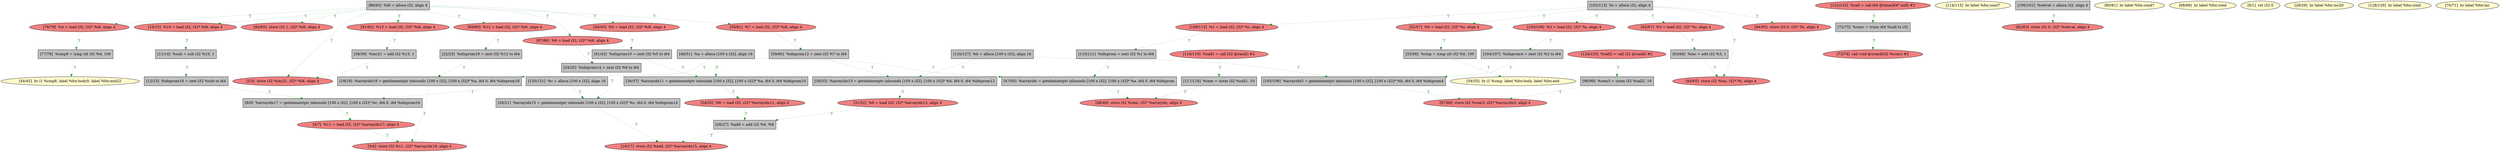 
digraph G {


node128 [fillcolor=grey,label="[12/13]  %idxprom16 = zext i32 %sub to i64",shape=rectangle,style=filled ]
node125 [fillcolor=grey,label="[126/127]  %b = alloca [100 x i32], align 16",shape=rectangle,style=filled ]
node124 [fillcolor=lightcoral,label="[97/98]  store i32 %rem3, i32* %arrayidx5, align 4",shape=ellipse,style=filled ]
node121 [fillcolor=lightcoral,label="[91/92]  %13 = load i32, i32* %i6, align 4",shape=ellipse,style=filled ]
node119 [fillcolor=grey,label="[47/50]  %arrayidx = getelementptr inbounds [100 x i32], [100 x i32]* %a, i64 0, i64 %idxprom",shape=rectangle,style=filled ]
node118 [fillcolor=grey,label="[53/56]  %cmp = icmp ult i32 %0, 100",shape=rectangle,style=filled ]
node120 [fillcolor=lightcoral,label="[48/49]  store i32 %rem, i32* %arrayidx, align 4",shape=ellipse,style=filled ]
node117 [fillcolor=grey,label="[110/111]  %idxprom = zext i32 %1 to i64",shape=rectangle,style=filled ]
node115 [fillcolor=grey,label="[120/121]  %c = alloca [100 x i32], align 16",shape=rectangle,style=filled ]
node113 [fillcolor=lightcoral,label="[89/90]  %12 = load i32, i32* %i6, align 4",shape=ellipse,style=filled ]
node112 [fillcolor=grey,label="[117/118]  %rem = urem i32 %call1, 10",shape=rectangle,style=filled ]
node110 [fillcolor=lightcoral,label="[73/74]  call void @srand(i32 %conv) #2",shape=ellipse,style=filled ]
node108 [fillcolor=lightcoral,label="[109/112]  %1 = load i32, i32* %i, align 4",shape=ellipse,style=filled ]
node106 [fillcolor=grey,label="[105/106]  %arrayidx5 = getelementptr inbounds [100 x i32], [100 x i32]* %b, i64 0, i64 %idxprom4",shape=rectangle,style=filled ]
node105 [fillcolor=grey,label="[11/14]  %sub = sub i32 %10, 1",shape=rectangle,style=filled ]
node104 [fillcolor=lightcoral,label="[103/108]  %2 = load i32, i32* %i, align 4",shape=ellipse,style=filled ]
node103 [fillcolor=grey,label="[102/113]  %i = alloca i32, align 4",shape=rectangle,style=filled ]
node101 [fillcolor=lightcoral,label="[64/65]  store i32 %inc, i32* %i, align 4",shape=ellipse,style=filled ]
node79 [fillcolor=lightcoral,label="[34/35]  %6 = load i32, i32* %arrayidx11, align 4",shape=ellipse,style=filled ]
node80 [fillcolor=grey,label="[36/37]  %arrayidx11 = getelementptr inbounds [100 x i32], [100 x i32]* %a, i64 0, i64 %idxprom10",shape=rectangle,style=filled ]
node78 [fillcolor=grey,label="[30/33]  %arrayidx13 = getelementptr inbounds [100 x i32], [100 x i32]* %b, i64 0, i64 %idxprom12",shape=rectangle,style=filled ]
node109 [fillcolor=lemonchiffon,label="[114/115]  br label %for.cond7",shape=ellipse,style=filled ]
node74 [fillcolor=grey,label="[22/23]  %idxprom18 = zext i32 %12 to i64",shape=rectangle,style=filled ]
node129 [fillcolor=grey,label="[77/78]  %cmp8 = icmp ult i32 %4, 100",shape=rectangle,style=filled ]
node72 [fillcolor=grey,label="[18/19]  %arrayidx19 = getelementptr inbounds [100 x i32], [100 x i32]* %a, i64 0, i64 %idxprom18",shape=rectangle,style=filled ]
node123 [fillcolor=lightcoral,label="[31/32]  %8 = load i32, i32* %arrayidx13, align 4",shape=ellipse,style=filled ]
node75 [fillcolor=grey,label="[24/25]  %idxprom14 = zext i32 %9 to i64",shape=rectangle,style=filled ]
node86 [fillcolor=lemonchiffon,label="[54/55]  br i1 %cmp, label %for.body, label %for.end",shape=ellipse,style=filled ]
node90 [fillcolor=grey,label="[59/60]  %idxprom12 = zext i32 %7 to i64",shape=rectangle,style=filled ]
node71 [fillcolor=lightcoral,label="[16/17]  store i32 %add, i32* %arrayidx15, align 4",shape=ellipse,style=filled ]
node126 [fillcolor=grey,label="[104/107]  %idxprom4 = zext i32 %2 to i64",shape=rectangle,style=filled ]
node92 [fillcolor=grey,label="[72/75]  %conv = trunc i64 %call to i32",shape=rectangle,style=filled ]
node73 [fillcolor=grey,label="[20/21]  %arrayidx15 = getelementptr inbounds [100 x i32], [100 x i32]* %c, i64 0, i64 %idxprom14",shape=rectangle,style=filled ]
node68 [fillcolor=grey,label="[8/9]  %arrayidx17 = getelementptr inbounds [100 x i32], [100 x i32]* %c, i64 0, i64 %idxprom16",shape=rectangle,style=filled ]
node66 [fillcolor=lightcoral,label="[2/3]  store i32 %inc21, i32* %i6, align 4",shape=ellipse,style=filled ]
node76 [fillcolor=grey,label="[26/27]  %add = add i32 %6, %8",shape=rectangle,style=filled ]
node102 [fillcolor=grey,label="[100/101]  %retval = alloca i32, align 4",shape=rectangle,style=filled ]
node70 [fillcolor=lightcoral,label="[5/6]  store i32 %11, i32* %arrayidx19, align 4",shape=ellipse,style=filled ]
node82 [fillcolor=lightcoral,label="[40/43]  %5 = load i32, i32* %i6, align 4",shape=ellipse,style=filled ]
node94 [fillcolor=lemonchiffon,label="[80/81]  br label %for.cond7",shape=ellipse,style=filled ]
node116 [fillcolor=lightcoral,label="[122/123]  %call = call i64 @time(i64* null) #2",shape=ellipse,style=filled ]
node69 [fillcolor=lightcoral,label="[10/15]  %10 = load i32, i32* %i6, align 4",shape=ellipse,style=filled ]
node81 [fillcolor=grey,label="[38/39]  %inc21 = add i32 %13, 1",shape=rectangle,style=filled ]
node84 [fillcolor=grey,label="[46/51]  %a = alloca [100 x i32], align 16",shape=rectangle,style=filled ]
node83 [fillcolor=lemonchiffon,label="[44/45]  br i1 %cmp8, label %for.body9, label %for.end22",shape=ellipse,style=filled ]
node85 [fillcolor=lightcoral,label="[52/57]  %0 = load i32, i32* %i, align 4",shape=ellipse,style=filled ]
node87 [fillcolor=lightcoral,label="[58/61]  %7 = load i32, i32* %i6, align 4",shape=ellipse,style=filled ]
node114 [fillcolor=lightcoral,label="[87/88]  %9 = load i32, i32* %i6, align 4",shape=ellipse,style=filled ]
node93 [fillcolor=lightcoral,label="[76/79]  %4 = load i32, i32* %i6, align 4",shape=ellipse,style=filled ]
node88 [fillcolor=lightcoral,label="[62/67]  %3 = load i32, i32* %i, align 4",shape=ellipse,style=filled ]
node122 [fillcolor=lightcoral,label="[124/125]  %call2 = call i32 @rand() #2",shape=ellipse,style=filled ]
node89 [fillcolor=lemonchiffon,label="[68/69]  br label %for.cond",shape=ellipse,style=filled ]
node111 [fillcolor=lightcoral,label="[116/119]  %call1 = call i32 @rand() #2",shape=ellipse,style=filled ]
node99 [fillcolor=lightcoral,label="[94/95]  store i32 0, i32* %i, align 4",shape=ellipse,style=filled ]
node65 [fillcolor=lemonchiffon,label="[0/1]  ret i32 0",shape=ellipse,style=filled ]
node95 [fillcolor=lightcoral,label="[82/83]  store i32 0, i32* %retval, align 4",shape=ellipse,style=filled ]
node77 [fillcolor=lemonchiffon,label="[28/29]  br label %for.inc20",shape=ellipse,style=filled ]
node98 [fillcolor=grey,label="[86/93]  %i6 = alloca i32, align 4",shape=rectangle,style=filled ]
node127 [fillcolor=lemonchiffon,label="[128/129]  br label %for.cond",shape=ellipse,style=filled ]
node67 [fillcolor=lightcoral,label="[4/7]  %11 = load i32, i32* %arrayidx17, align 4",shape=ellipse,style=filled ]
node96 [fillcolor=grey,label="[63/66]  %inc = add i32 %3, 1",shape=rectangle,style=filled ]
node100 [fillcolor=grey,label="[96/99]  %rem3 = urem i32 %call2, 10",shape=rectangle,style=filled ]
node107 [fillcolor=grey,label="[41/42]  %idxprom10 = zext i32 %5 to i64",shape=rectangle,style=filled ]
node91 [fillcolor=lemonchiffon,label="[70/71]  br label %for.inc",shape=ellipse,style=filled ]
node97 [fillcolor=lightcoral,label="[84/85]  store i32 1, i32* %i6, align 4",shape=ellipse,style=filled ]

node116->node92 [style=dotted,color=forestgreen,label="T",fontcolor=forestgreen ]
node112->node120 [style=dotted,color=forestgreen,label="T",fontcolor=forestgreen ]
node123->node76 [style=dotted,color=forestgreen,label="T",fontcolor=forestgreen ]
node73->node71 [style=dotted,color=forestgreen,label="T",fontcolor=forestgreen ]
node85->node118 [style=dotted,color=forestgreen,label="T",fontcolor=forestgreen ]
node125->node106 [style=dotted,color=forestgreen,label="T",fontcolor=forestgreen ]
node100->node124 [style=dotted,color=forestgreen,label="T",fontcolor=forestgreen ]
node117->node119 [style=dotted,color=forestgreen,label="T",fontcolor=forestgreen ]
node106->node124 [style=dotted,color=forestgreen,label="T",fontcolor=forestgreen ]
node115->node73 [style=dotted,color=forestgreen,label="T",fontcolor=forestgreen ]
node103->node88 [style=dotted,color=forestgreen,label="T",fontcolor=forestgreen ]
node103->node108 [style=dotted,color=forestgreen,label="T",fontcolor=forestgreen ]
node93->node129 [style=dotted,color=forestgreen,label="T",fontcolor=forestgreen ]
node107->node80 [style=dotted,color=forestgreen,label="T",fontcolor=forestgreen ]
node80->node79 [style=dotted,color=forestgreen,label="T",fontcolor=forestgreen ]
node98->node113 [style=dotted,color=forestgreen,label="T",fontcolor=forestgreen ]
node78->node123 [style=dotted,color=forestgreen,label="T",fontcolor=forestgreen ]
node98->node114 [style=dotted,color=forestgreen,label="T",fontcolor=forestgreen ]
node103->node101 [style=dotted,color=forestgreen,label="T",fontcolor=forestgreen ]
node79->node76 [style=dotted,color=forestgreen,label="T",fontcolor=forestgreen ]
node90->node78 [style=dotted,color=forestgreen,label="T",fontcolor=forestgreen ]
node126->node106 [style=dotted,color=forestgreen,label="T",fontcolor=forestgreen ]
node113->node74 [style=dotted,color=forestgreen,label="T",fontcolor=forestgreen ]
node84->node119 [style=dotted,color=forestgreen,label="T",fontcolor=forestgreen ]
node119->node120 [style=dotted,color=forestgreen,label="T",fontcolor=forestgreen ]
node114->node75 [style=dotted,color=forestgreen,label="T",fontcolor=forestgreen ]
node128->node68 [style=dotted,color=forestgreen,label="T",fontcolor=forestgreen ]
node98->node97 [style=dotted,color=forestgreen,label="T",fontcolor=forestgreen ]
node68->node67 [style=dotted,color=forestgreen,label="T",fontcolor=forestgreen ]
node72->node70 [style=dotted,color=forestgreen,label="T",fontcolor=forestgreen ]
node115->node68 [style=dotted,color=forestgreen,label="T",fontcolor=forestgreen ]
node84->node80 [style=dotted,color=forestgreen,label="T",fontcolor=forestgreen ]
node108->node117 [style=dotted,color=forestgreen,label="T",fontcolor=forestgreen ]
node69->node105 [style=dotted,color=forestgreen,label="T",fontcolor=forestgreen ]
node122->node100 [style=dotted,color=forestgreen,label="T",fontcolor=forestgreen ]
node76->node71 [style=dotted,color=forestgreen,label="T",fontcolor=forestgreen ]
node88->node96 [style=dotted,color=forestgreen,label="T",fontcolor=forestgreen ]
node67->node70 [style=dotted,color=forestgreen,label="T",fontcolor=forestgreen ]
node105->node128 [style=dotted,color=forestgreen,label="T",fontcolor=forestgreen ]
node104->node126 [style=dotted,color=forestgreen,label="T",fontcolor=forestgreen ]
node84->node72 [style=dotted,color=forestgreen,label="T",fontcolor=forestgreen ]
node82->node107 [style=dotted,color=forestgreen,label="T",fontcolor=forestgreen ]
node98->node87 [style=dotted,color=forestgreen,label="T",fontcolor=forestgreen ]
node75->node73 [style=dotted,color=forestgreen,label="T",fontcolor=forestgreen ]
node111->node112 [style=dotted,color=forestgreen,label="T",fontcolor=forestgreen ]
node74->node72 [style=dotted,color=forestgreen,label="T",fontcolor=forestgreen ]
node98->node66 [style=dotted,color=forestgreen,label="T",fontcolor=forestgreen ]
node98->node69 [style=dotted,color=forestgreen,label="T",fontcolor=forestgreen ]
node121->node81 [style=dotted,color=forestgreen,label="T",fontcolor=forestgreen ]
node92->node110 [style=dotted,color=forestgreen,label="T",fontcolor=forestgreen ]
node96->node101 [style=dotted,color=forestgreen,label="T",fontcolor=forestgreen ]
node98->node82 [style=dotted,color=forestgreen,label="T",fontcolor=forestgreen ]
node129->node83 [style=dotted,color=forestgreen,label="T",fontcolor=forestgreen ]
node103->node99 [style=dotted,color=forestgreen,label="T",fontcolor=forestgreen ]
node118->node86 [style=dotted,color=forestgreen,label="T",fontcolor=forestgreen ]
node103->node85 [style=dotted,color=forestgreen,label="T",fontcolor=forestgreen ]
node87->node90 [style=dotted,color=forestgreen,label="T",fontcolor=forestgreen ]
node98->node93 [style=dotted,color=forestgreen,label="T",fontcolor=forestgreen ]
node98->node121 [style=dotted,color=forestgreen,label="T",fontcolor=forestgreen ]
node103->node104 [style=dotted,color=forestgreen,label="T",fontcolor=forestgreen ]
node125->node78 [style=dotted,color=forestgreen,label="T",fontcolor=forestgreen ]
node81->node66 [style=dotted,color=forestgreen,label="T",fontcolor=forestgreen ]
node102->node95 [style=dotted,color=forestgreen,label="T",fontcolor=forestgreen ]


}
